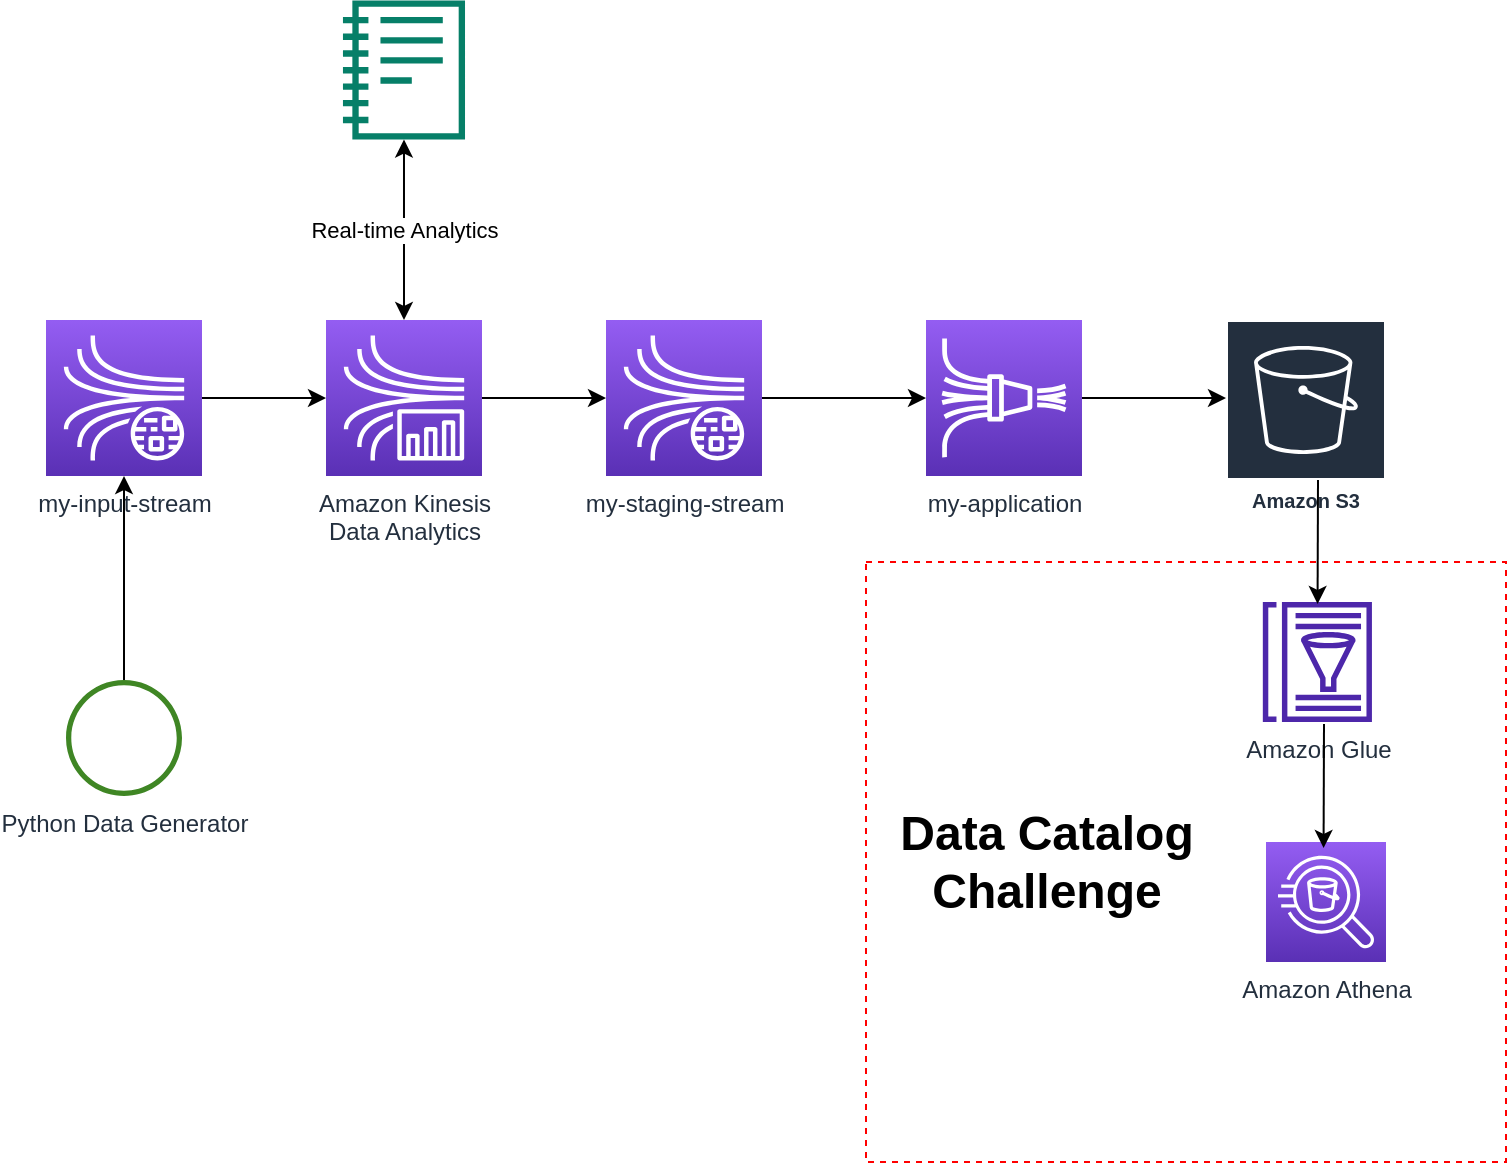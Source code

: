 <mxfile version="20.8.20" type="device"><diagram id="Wz_MGaDxBrAhYeMscYPT" name="Page-1"><mxGraphModel dx="880" dy="484" grid="1" gridSize="10" guides="1" tooltips="1" connect="1" arrows="1" fold="1" page="1" pageScale="1" pageWidth="850" pageHeight="1100" math="0" shadow="0"><root><mxCell id="0"/><mxCell id="1" parent="0"/><mxCell id="31vcfujIk8yfMR7Yo22i-7" value="" style="rounded=0;whiteSpace=wrap;html=1;dashed=1;strokeColor=#FF0000;" vertex="1" parent="1"><mxGeometry x="490" y="320" width="320" height="300" as="geometry"/></mxCell><mxCell id="PTyG_KE0iHUZqfrv4pye-10" style="edgeStyle=orthogonalEdgeStyle;rounded=0;orthogonalLoop=1;jettySize=auto;html=1;exitX=1;exitY=0.5;exitDx=0;exitDy=0;exitPerimeter=0;entryX=0;entryY=0.5;entryDx=0;entryDy=0;entryPerimeter=0;" parent="1" source="PTyG_KE0iHUZqfrv4pye-1" target="PTyG_KE0iHUZqfrv4pye-3" edge="1"><mxGeometry relative="1" as="geometry"/></mxCell><mxCell id="PTyG_KE0iHUZqfrv4pye-1" value="my-input-stream" style="sketch=0;points=[[0,0,0],[0.25,0,0],[0.5,0,0],[0.75,0,0],[1,0,0],[0,1,0],[0.25,1,0],[0.5,1,0],[0.75,1,0],[1,1,0],[0,0.25,0],[0,0.5,0],[0,0.75,0],[1,0.25,0],[1,0.5,0],[1,0.75,0]];outlineConnect=0;fontColor=#232F3E;gradientColor=#945DF2;gradientDirection=north;fillColor=#5A30B5;strokeColor=#ffffff;dashed=0;verticalLabelPosition=bottom;verticalAlign=top;align=center;html=1;fontSize=12;fontStyle=0;aspect=fixed;shape=mxgraph.aws4.resourceIcon;resIcon=mxgraph.aws4.kinesis_data_streams;" parent="1" vertex="1"><mxGeometry x="80" y="199" width="78" height="78" as="geometry"/></mxCell><mxCell id="PTyG_KE0iHUZqfrv4pye-12" style="edgeStyle=orthogonalEdgeStyle;rounded=0;orthogonalLoop=1;jettySize=auto;html=1;exitX=1;exitY=0.5;exitDx=0;exitDy=0;exitPerimeter=0;" parent="1" source="PTyG_KE0iHUZqfrv4pye-2" target="PTyG_KE0iHUZqfrv4pye-4" edge="1"><mxGeometry relative="1" as="geometry"/></mxCell><mxCell id="PTyG_KE0iHUZqfrv4pye-2" value="my-staging-stream" style="sketch=0;points=[[0,0,0],[0.25,0,0],[0.5,0,0],[0.75,0,0],[1,0,0],[0,1,0],[0.25,1,0],[0.5,1,0],[0.75,1,0],[1,1,0],[0,0.25,0],[0,0.5,0],[0,0.75,0],[1,0.25,0],[1,0.5,0],[1,0.75,0]];outlineConnect=0;fontColor=#232F3E;gradientColor=#945DF2;gradientDirection=north;fillColor=#5A30B5;strokeColor=#ffffff;dashed=0;verticalLabelPosition=bottom;verticalAlign=top;align=center;html=1;fontSize=12;fontStyle=0;aspect=fixed;shape=mxgraph.aws4.resourceIcon;resIcon=mxgraph.aws4.kinesis_data_streams;" parent="1" vertex="1"><mxGeometry x="360" y="199" width="78" height="78" as="geometry"/></mxCell><mxCell id="PTyG_KE0iHUZqfrv4pye-11" style="edgeStyle=orthogonalEdgeStyle;rounded=0;orthogonalLoop=1;jettySize=auto;html=1;exitX=1;exitY=0.5;exitDx=0;exitDy=0;exitPerimeter=0;entryX=0;entryY=0.5;entryDx=0;entryDy=0;entryPerimeter=0;" parent="1" source="PTyG_KE0iHUZqfrv4pye-3" target="PTyG_KE0iHUZqfrv4pye-2" edge="1"><mxGeometry relative="1" as="geometry"/></mxCell><mxCell id="PTyG_KE0iHUZqfrv4pye-3" value="Amazon Kinesis &lt;br&gt;Data Analytics" style="sketch=0;points=[[0,0,0],[0.25,0,0],[0.5,0,0],[0.75,0,0],[1,0,0],[0,1,0],[0.25,1,0],[0.5,1,0],[0.75,1,0],[1,1,0],[0,0.25,0],[0,0.5,0],[0,0.75,0],[1,0.25,0],[1,0.5,0],[1,0.75,0]];outlineConnect=0;fontColor=#232F3E;gradientColor=#945DF2;gradientDirection=north;fillColor=#5A30B5;strokeColor=#ffffff;dashed=0;verticalLabelPosition=bottom;verticalAlign=top;align=center;html=1;fontSize=12;fontStyle=0;aspect=fixed;shape=mxgraph.aws4.resourceIcon;resIcon=mxgraph.aws4.kinesis_data_analytics;" parent="1" vertex="1"><mxGeometry x="220" y="199" width="78" height="78" as="geometry"/></mxCell><mxCell id="PTyG_KE0iHUZqfrv4pye-13" style="edgeStyle=orthogonalEdgeStyle;rounded=0;orthogonalLoop=1;jettySize=auto;html=1;exitX=1;exitY=0.5;exitDx=0;exitDy=0;exitPerimeter=0;" parent="1" source="PTyG_KE0iHUZqfrv4pye-4" target="PTyG_KE0iHUZqfrv4pye-6" edge="1"><mxGeometry relative="1" as="geometry"><Array as="points"><mxPoint x="650" y="238"/><mxPoint x="650" y="238"/></Array></mxGeometry></mxCell><mxCell id="PTyG_KE0iHUZqfrv4pye-4" value="my-application" style="sketch=0;points=[[0,0,0],[0.25,0,0],[0.5,0,0],[0.75,0,0],[1,0,0],[0,1,0],[0.25,1,0],[0.5,1,0],[0.75,1,0],[1,1,0],[0,0.25,0],[0,0.5,0],[0,0.75,0],[1,0.25,0],[1,0.5,0],[1,0.75,0]];outlineConnect=0;fontColor=#232F3E;gradientColor=#945DF2;gradientDirection=north;fillColor=#5A30B5;strokeColor=#ffffff;dashed=0;verticalLabelPosition=bottom;verticalAlign=top;align=center;html=1;fontSize=12;fontStyle=0;aspect=fixed;shape=mxgraph.aws4.resourceIcon;resIcon=mxgraph.aws4.kinesis_data_firehose;" parent="1" vertex="1"><mxGeometry x="520" y="199" width="78" height="78" as="geometry"/></mxCell><mxCell id="PTyG_KE0iHUZqfrv4pye-6" value="Amazon S3" style="sketch=0;outlineConnect=0;fontColor=#232F3E;gradientColor=none;strokeColor=#ffffff;fillColor=#232F3E;dashed=0;verticalLabelPosition=middle;verticalAlign=bottom;align=center;html=1;whiteSpace=wrap;fontSize=10;fontStyle=1;spacing=3;shape=mxgraph.aws4.productIcon;prIcon=mxgraph.aws4.s3;" parent="1" vertex="1"><mxGeometry x="670" y="199" width="80" height="100" as="geometry"/></mxCell><mxCell id="PTyG_KE0iHUZqfrv4pye-7" value="Python Data Generator" style="sketch=0;outlineConnect=0;fontColor=#232F3E;gradientColor=none;fillColor=#3F8624;strokeColor=none;dashed=0;verticalLabelPosition=bottom;verticalAlign=top;align=center;html=1;fontSize=12;fontStyle=0;aspect=fixed;pointerEvents=1;shape=mxgraph.aws4.object;" parent="1" vertex="1"><mxGeometry x="90" y="379" width="58" height="58" as="geometry"/></mxCell><mxCell id="PTyG_KE0iHUZqfrv4pye-9" value="" style="edgeStyle=elbowEdgeStyle;elbow=vertical;endArrow=classic;html=1;rounded=0;entryX=0.5;entryY=1;entryDx=0;entryDy=0;entryPerimeter=0;" parent="1" source="PTyG_KE0iHUZqfrv4pye-7" target="PTyG_KE0iHUZqfrv4pye-1" edge="1"><mxGeometry width="50" height="50" relative="1" as="geometry"><mxPoint x="90" y="329" as="sourcePoint"/><mxPoint x="140" y="279" as="targetPoint"/></mxGeometry></mxCell><mxCell id="PTyG_KE0iHUZqfrv4pye-14" value="" style="sketch=0;outlineConnect=0;fontColor=#232F3E;gradientColor=none;fillColor=#067F68;strokeColor=none;dashed=0;verticalLabelPosition=bottom;verticalAlign=top;align=center;html=1;fontSize=12;fontStyle=0;aspect=fixed;pointerEvents=1;shape=mxgraph.aws4.sagemaker_notebook;" parent="1" vertex="1"><mxGeometry x="228.48" y="39" width="61.03" height="70" as="geometry"/></mxCell><mxCell id="PTyG_KE0iHUZqfrv4pye-18" value="Real-time Analytics" style="endArrow=classic;startArrow=classic;html=1;rounded=0;" parent="1" source="PTyG_KE0iHUZqfrv4pye-3" target="PTyG_KE0iHUZqfrv4pye-14" edge="1"><mxGeometry width="50" height="50" relative="1" as="geometry"><mxPoint x="230" y="159" as="sourcePoint"/><mxPoint x="280" y="109" as="targetPoint"/></mxGeometry></mxCell><mxCell id="31vcfujIk8yfMR7Yo22i-1" value="Amazon Glue" style="sketch=0;outlineConnect=0;fontColor=#232F3E;gradientColor=none;fillColor=#4D27AA;strokeColor=none;dashed=0;verticalLabelPosition=bottom;verticalAlign=top;align=center;html=1;fontSize=12;fontStyle=0;aspect=fixed;pointerEvents=1;shape=mxgraph.aws4.glue_data_catalog;" vertex="1" parent="1"><mxGeometry x="688" y="340" width="55.38" height="60" as="geometry"/></mxCell><mxCell id="31vcfujIk8yfMR7Yo22i-2" value="Amazon Athena" style="sketch=0;points=[[0,0,0],[0.25,0,0],[0.5,0,0],[0.75,0,0],[1,0,0],[0,1,0],[0.25,1,0],[0.5,1,0],[0.75,1,0],[1,1,0],[0,0.25,0],[0,0.5,0],[0,0.75,0],[1,0.25,0],[1,0.5,0],[1,0.75,0]];outlineConnect=0;fontColor=#232F3E;gradientColor=#945DF2;gradientDirection=north;fillColor=#5A30B5;strokeColor=#ffffff;dashed=0;verticalLabelPosition=bottom;verticalAlign=top;align=center;html=1;fontSize=12;fontStyle=0;aspect=fixed;shape=mxgraph.aws4.resourceIcon;resIcon=mxgraph.aws4.athena;" vertex="1" parent="1"><mxGeometry x="690" y="460" width="60" height="60" as="geometry"/></mxCell><mxCell id="31vcfujIk8yfMR7Yo22i-4" value="" style="endArrow=classic;html=1;rounded=0;exitX=0.575;exitY=0.79;exitDx=0;exitDy=0;exitPerimeter=0;" edge="1" parent="1"><mxGeometry width="50" height="50" relative="1" as="geometry"><mxPoint x="716" y="279" as="sourcePoint"/><mxPoint x="715.791" y="341" as="targetPoint"/></mxGeometry></mxCell><mxCell id="31vcfujIk8yfMR7Yo22i-5" value="" style="endArrow=classic;html=1;rounded=0;exitX=0.575;exitY=0.79;exitDx=0;exitDy=0;exitPerimeter=0;" edge="1" parent="1"><mxGeometry width="50" height="50" relative="1" as="geometry"><mxPoint x="719" y="401" as="sourcePoint"/><mxPoint x="718.791" y="463" as="targetPoint"/></mxGeometry></mxCell><mxCell id="31vcfujIk8yfMR7Yo22i-6" value="Data Catalog &lt;br&gt;Challenge" style="text;strokeColor=none;fillColor=none;html=1;fontSize=24;fontStyle=1;verticalAlign=middle;align=center;" vertex="1" parent="1"><mxGeometry x="530" y="450" width="100" height="40" as="geometry"/></mxCell></root></mxGraphModel></diagram></mxfile>
